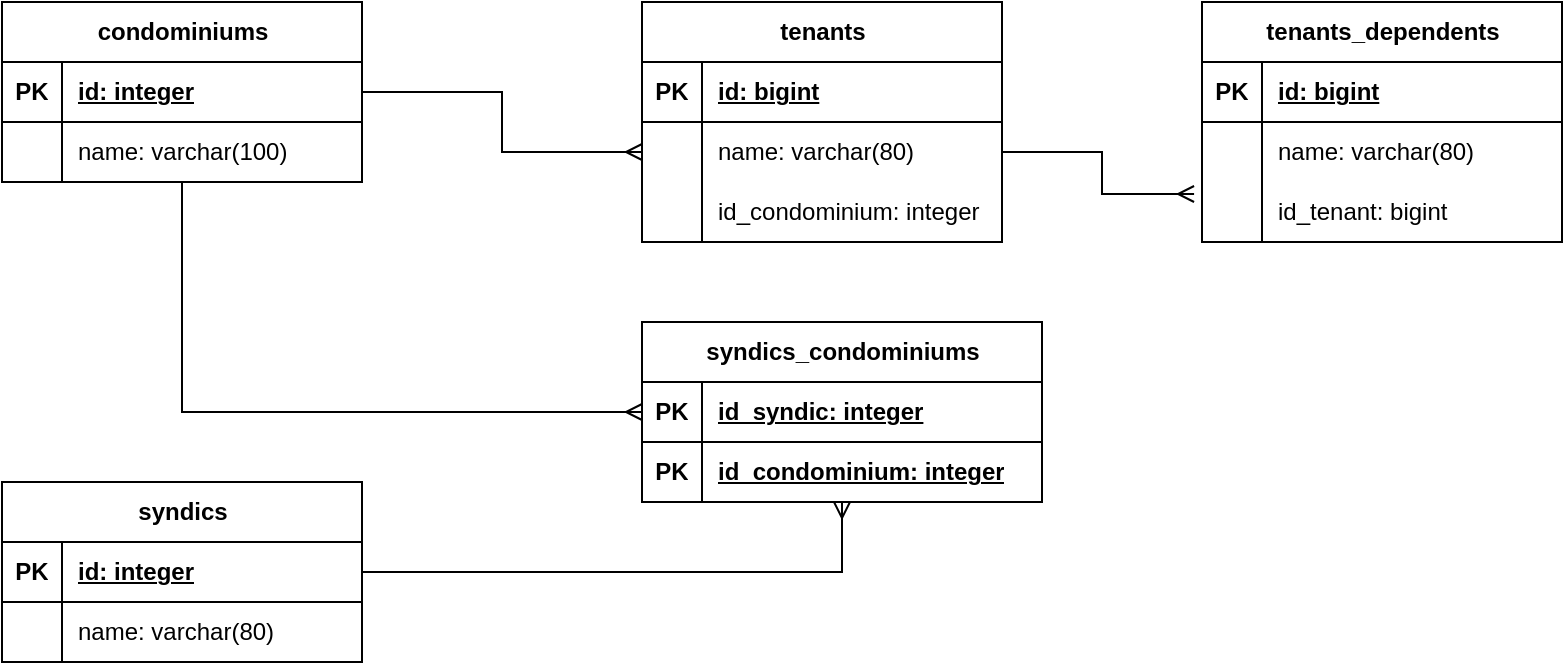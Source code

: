 <mxfile version="22.1.15" type="device">
  <diagram name="Page-1" id="UppHK2GVB04i9cEXOI39">
    <mxGraphModel dx="1384" dy="759" grid="1" gridSize="10" guides="1" tooltips="1" connect="1" arrows="1" fold="1" page="1" pageScale="1" pageWidth="1100" pageHeight="850" math="0" shadow="0">
      <root>
        <mxCell id="0" />
        <mxCell id="1" parent="0" />
        <mxCell id="ah-wrsZlk_NoA1jN2cWE-18" style="edgeStyle=orthogonalEdgeStyle;rounded=0;orthogonalLoop=1;jettySize=auto;html=1;entryX=0;entryY=0.5;entryDx=0;entryDy=0;endArrow=ERmany;endFill=0;" parent="1" source="YTZsVBIXN1Rzy2szGFeQ-3" target="ah-wrsZlk_NoA1jN2cWE-14" edge="1">
          <mxGeometry relative="1" as="geometry" />
        </mxCell>
        <mxCell id="YTZsVBIXN1Rzy2szGFeQ-3" value="condominiums" style="shape=table;startSize=30;container=1;collapsible=1;childLayout=tableLayout;fixedRows=1;rowLines=0;fontStyle=1;align=center;resizeLast=1;html=1;" parent="1" vertex="1">
          <mxGeometry x="120" y="80" width="180" height="90" as="geometry" />
        </mxCell>
        <mxCell id="YTZsVBIXN1Rzy2szGFeQ-4" value="" style="shape=tableRow;horizontal=0;startSize=0;swimlaneHead=0;swimlaneBody=0;fillColor=none;collapsible=0;dropTarget=0;points=[[0,0.5],[1,0.5]];portConstraint=eastwest;top=0;left=0;right=0;bottom=1;" parent="YTZsVBIXN1Rzy2szGFeQ-3" vertex="1">
          <mxGeometry y="30" width="180" height="30" as="geometry" />
        </mxCell>
        <mxCell id="YTZsVBIXN1Rzy2szGFeQ-5" value="PK" style="shape=partialRectangle;connectable=0;fillColor=none;top=0;left=0;bottom=0;right=0;fontStyle=1;overflow=hidden;whiteSpace=wrap;html=1;" parent="YTZsVBIXN1Rzy2szGFeQ-4" vertex="1">
          <mxGeometry width="30" height="30" as="geometry">
            <mxRectangle width="30" height="30" as="alternateBounds" />
          </mxGeometry>
        </mxCell>
        <mxCell id="YTZsVBIXN1Rzy2szGFeQ-6" value="id: integer" style="shape=partialRectangle;connectable=0;fillColor=none;top=0;left=0;bottom=0;right=0;align=left;spacingLeft=6;fontStyle=5;overflow=hidden;whiteSpace=wrap;html=1;" parent="YTZsVBIXN1Rzy2szGFeQ-4" vertex="1">
          <mxGeometry x="30" width="150" height="30" as="geometry">
            <mxRectangle width="150" height="30" as="alternateBounds" />
          </mxGeometry>
        </mxCell>
        <mxCell id="YTZsVBIXN1Rzy2szGFeQ-7" value="" style="shape=tableRow;horizontal=0;startSize=0;swimlaneHead=0;swimlaneBody=0;fillColor=none;collapsible=0;dropTarget=0;points=[[0,0.5],[1,0.5]];portConstraint=eastwest;top=0;left=0;right=0;bottom=0;" parent="YTZsVBIXN1Rzy2szGFeQ-3" vertex="1">
          <mxGeometry y="60" width="180" height="30" as="geometry" />
        </mxCell>
        <mxCell id="YTZsVBIXN1Rzy2szGFeQ-8" value="" style="shape=partialRectangle;connectable=0;fillColor=none;top=0;left=0;bottom=0;right=0;editable=1;overflow=hidden;whiteSpace=wrap;html=1;" parent="YTZsVBIXN1Rzy2szGFeQ-7" vertex="1">
          <mxGeometry width="30" height="30" as="geometry">
            <mxRectangle width="30" height="30" as="alternateBounds" />
          </mxGeometry>
        </mxCell>
        <mxCell id="YTZsVBIXN1Rzy2szGFeQ-9" value="name: varchar(100)" style="shape=partialRectangle;connectable=0;fillColor=none;top=0;left=0;bottom=0;right=0;align=left;spacingLeft=6;overflow=hidden;whiteSpace=wrap;html=1;" parent="YTZsVBIXN1Rzy2szGFeQ-7" vertex="1">
          <mxGeometry x="30" width="150" height="30" as="geometry">
            <mxRectangle width="150" height="30" as="alternateBounds" />
          </mxGeometry>
        </mxCell>
        <mxCell id="YTZsVBIXN1Rzy2szGFeQ-16" value="syndics" style="shape=table;startSize=30;container=1;collapsible=1;childLayout=tableLayout;fixedRows=1;rowLines=0;fontStyle=1;align=center;resizeLast=1;html=1;" parent="1" vertex="1">
          <mxGeometry x="120" y="320" width="180" height="90" as="geometry" />
        </mxCell>
        <mxCell id="YTZsVBIXN1Rzy2szGFeQ-17" value="" style="shape=tableRow;horizontal=0;startSize=0;swimlaneHead=0;swimlaneBody=0;fillColor=none;collapsible=0;dropTarget=0;points=[[0,0.5],[1,0.5]];portConstraint=eastwest;top=0;left=0;right=0;bottom=1;" parent="YTZsVBIXN1Rzy2szGFeQ-16" vertex="1">
          <mxGeometry y="30" width="180" height="30" as="geometry" />
        </mxCell>
        <mxCell id="YTZsVBIXN1Rzy2szGFeQ-18" value="PK" style="shape=partialRectangle;connectable=0;fillColor=none;top=0;left=0;bottom=0;right=0;fontStyle=1;overflow=hidden;whiteSpace=wrap;html=1;" parent="YTZsVBIXN1Rzy2szGFeQ-17" vertex="1">
          <mxGeometry width="30" height="30" as="geometry">
            <mxRectangle width="30" height="30" as="alternateBounds" />
          </mxGeometry>
        </mxCell>
        <mxCell id="YTZsVBIXN1Rzy2szGFeQ-19" value="id: integer" style="shape=partialRectangle;connectable=0;fillColor=none;top=0;left=0;bottom=0;right=0;align=left;spacingLeft=6;fontStyle=5;overflow=hidden;whiteSpace=wrap;html=1;" parent="YTZsVBIXN1Rzy2szGFeQ-17" vertex="1">
          <mxGeometry x="30" width="150" height="30" as="geometry">
            <mxRectangle width="150" height="30" as="alternateBounds" />
          </mxGeometry>
        </mxCell>
        <mxCell id="YTZsVBIXN1Rzy2szGFeQ-20" value="" style="shape=tableRow;horizontal=0;startSize=0;swimlaneHead=0;swimlaneBody=0;fillColor=none;collapsible=0;dropTarget=0;points=[[0,0.5],[1,0.5]];portConstraint=eastwest;top=0;left=0;right=0;bottom=0;" parent="YTZsVBIXN1Rzy2szGFeQ-16" vertex="1">
          <mxGeometry y="60" width="180" height="30" as="geometry" />
        </mxCell>
        <mxCell id="YTZsVBIXN1Rzy2szGFeQ-21" value="" style="shape=partialRectangle;connectable=0;fillColor=none;top=0;left=0;bottom=0;right=0;editable=1;overflow=hidden;whiteSpace=wrap;html=1;" parent="YTZsVBIXN1Rzy2szGFeQ-20" vertex="1">
          <mxGeometry width="30" height="30" as="geometry">
            <mxRectangle width="30" height="30" as="alternateBounds" />
          </mxGeometry>
        </mxCell>
        <mxCell id="YTZsVBIXN1Rzy2szGFeQ-22" value="name: varchar(80)" style="shape=partialRectangle;connectable=0;fillColor=none;top=0;left=0;bottom=0;right=0;align=left;spacingLeft=6;overflow=hidden;whiteSpace=wrap;html=1;" parent="YTZsVBIXN1Rzy2szGFeQ-20" vertex="1">
          <mxGeometry x="30" width="150" height="30" as="geometry">
            <mxRectangle width="150" height="30" as="alternateBounds" />
          </mxGeometry>
        </mxCell>
        <mxCell id="YTZsVBIXN1Rzy2szGFeQ-32" value="tenants" style="shape=table;startSize=30;container=1;collapsible=1;childLayout=tableLayout;fixedRows=1;rowLines=0;fontStyle=1;align=center;resizeLast=1;html=1;" parent="1" vertex="1">
          <mxGeometry x="440" y="80" width="180" height="120" as="geometry" />
        </mxCell>
        <mxCell id="YTZsVBIXN1Rzy2szGFeQ-33" value="" style="shape=tableRow;horizontal=0;startSize=0;swimlaneHead=0;swimlaneBody=0;fillColor=none;collapsible=0;dropTarget=0;points=[[0,0.5],[1,0.5]];portConstraint=eastwest;top=0;left=0;right=0;bottom=1;" parent="YTZsVBIXN1Rzy2szGFeQ-32" vertex="1">
          <mxGeometry y="30" width="180" height="30" as="geometry" />
        </mxCell>
        <mxCell id="YTZsVBIXN1Rzy2szGFeQ-34" value="PK" style="shape=partialRectangle;connectable=0;fillColor=none;top=0;left=0;bottom=0;right=0;fontStyle=1;overflow=hidden;whiteSpace=wrap;html=1;" parent="YTZsVBIXN1Rzy2szGFeQ-33" vertex="1">
          <mxGeometry width="30" height="30" as="geometry">
            <mxRectangle width="30" height="30" as="alternateBounds" />
          </mxGeometry>
        </mxCell>
        <mxCell id="YTZsVBIXN1Rzy2szGFeQ-35" value="id: bigint" style="shape=partialRectangle;connectable=0;fillColor=none;top=0;left=0;bottom=0;right=0;align=left;spacingLeft=6;fontStyle=5;overflow=hidden;whiteSpace=wrap;html=1;" parent="YTZsVBIXN1Rzy2szGFeQ-33" vertex="1">
          <mxGeometry x="30" width="150" height="30" as="geometry">
            <mxRectangle width="150" height="30" as="alternateBounds" />
          </mxGeometry>
        </mxCell>
        <mxCell id="YTZsVBIXN1Rzy2szGFeQ-36" value="" style="shape=tableRow;horizontal=0;startSize=0;swimlaneHead=0;swimlaneBody=0;fillColor=none;collapsible=0;dropTarget=0;points=[[0,0.5],[1,0.5]];portConstraint=eastwest;top=0;left=0;right=0;bottom=0;" parent="YTZsVBIXN1Rzy2szGFeQ-32" vertex="1">
          <mxGeometry y="60" width="180" height="30" as="geometry" />
        </mxCell>
        <mxCell id="YTZsVBIXN1Rzy2szGFeQ-37" value="" style="shape=partialRectangle;connectable=0;fillColor=none;top=0;left=0;bottom=0;right=0;editable=1;overflow=hidden;whiteSpace=wrap;html=1;" parent="YTZsVBIXN1Rzy2szGFeQ-36" vertex="1">
          <mxGeometry width="30" height="30" as="geometry">
            <mxRectangle width="30" height="30" as="alternateBounds" />
          </mxGeometry>
        </mxCell>
        <mxCell id="YTZsVBIXN1Rzy2szGFeQ-38" value="name: varchar(80)" style="shape=partialRectangle;connectable=0;fillColor=none;top=0;left=0;bottom=0;right=0;align=left;spacingLeft=6;overflow=hidden;whiteSpace=wrap;html=1;" parent="YTZsVBIXN1Rzy2szGFeQ-36" vertex="1">
          <mxGeometry x="30" width="150" height="30" as="geometry">
            <mxRectangle width="150" height="30" as="alternateBounds" />
          </mxGeometry>
        </mxCell>
        <mxCell id="YTZsVBIXN1Rzy2szGFeQ-42" value="" style="shape=tableRow;horizontal=0;startSize=0;swimlaneHead=0;swimlaneBody=0;fillColor=none;collapsible=0;dropTarget=0;points=[[0,0.5],[1,0.5]];portConstraint=eastwest;top=0;left=0;right=0;bottom=0;" parent="YTZsVBIXN1Rzy2szGFeQ-32" vertex="1">
          <mxGeometry y="90" width="180" height="30" as="geometry" />
        </mxCell>
        <mxCell id="YTZsVBIXN1Rzy2szGFeQ-43" value="" style="shape=partialRectangle;connectable=0;fillColor=none;top=0;left=0;bottom=0;right=0;editable=1;overflow=hidden;whiteSpace=wrap;html=1;" parent="YTZsVBIXN1Rzy2szGFeQ-42" vertex="1">
          <mxGeometry width="30" height="30" as="geometry">
            <mxRectangle width="30" height="30" as="alternateBounds" />
          </mxGeometry>
        </mxCell>
        <mxCell id="YTZsVBIXN1Rzy2szGFeQ-44" value="id_condominium: integer" style="shape=partialRectangle;connectable=0;fillColor=none;top=0;left=0;bottom=0;right=0;align=left;spacingLeft=6;overflow=hidden;whiteSpace=wrap;html=1;" parent="YTZsVBIXN1Rzy2szGFeQ-42" vertex="1">
          <mxGeometry x="30" width="150" height="30" as="geometry">
            <mxRectangle width="150" height="30" as="alternateBounds" />
          </mxGeometry>
        </mxCell>
        <mxCell id="YTZsVBIXN1Rzy2szGFeQ-45" style="edgeStyle=orthogonalEdgeStyle;rounded=0;orthogonalLoop=1;jettySize=auto;html=1;exitX=1;exitY=0.5;exitDx=0;exitDy=0;entryX=0;entryY=0.5;entryDx=0;entryDy=0;endArrow=ERmany;endFill=0;" parent="1" source="YTZsVBIXN1Rzy2szGFeQ-4" target="YTZsVBIXN1Rzy2szGFeQ-36" edge="1">
          <mxGeometry relative="1" as="geometry" />
        </mxCell>
        <mxCell id="YTZsVBIXN1Rzy2szGFeQ-46" value="tenants_dependents" style="shape=table;startSize=30;container=1;collapsible=1;childLayout=tableLayout;fixedRows=1;rowLines=0;fontStyle=1;align=center;resizeLast=1;html=1;" parent="1" vertex="1">
          <mxGeometry x="720" y="80" width="180" height="120" as="geometry" />
        </mxCell>
        <mxCell id="YTZsVBIXN1Rzy2szGFeQ-47" value="" style="shape=tableRow;horizontal=0;startSize=0;swimlaneHead=0;swimlaneBody=0;fillColor=none;collapsible=0;dropTarget=0;points=[[0,0.5],[1,0.5]];portConstraint=eastwest;top=0;left=0;right=0;bottom=1;" parent="YTZsVBIXN1Rzy2szGFeQ-46" vertex="1">
          <mxGeometry y="30" width="180" height="30" as="geometry" />
        </mxCell>
        <mxCell id="YTZsVBIXN1Rzy2szGFeQ-48" value="PK" style="shape=partialRectangle;connectable=0;fillColor=none;top=0;left=0;bottom=0;right=0;fontStyle=1;overflow=hidden;whiteSpace=wrap;html=1;" parent="YTZsVBIXN1Rzy2szGFeQ-47" vertex="1">
          <mxGeometry width="30" height="30" as="geometry">
            <mxRectangle width="30" height="30" as="alternateBounds" />
          </mxGeometry>
        </mxCell>
        <mxCell id="YTZsVBIXN1Rzy2szGFeQ-49" value="id: bigint" style="shape=partialRectangle;connectable=0;fillColor=none;top=0;left=0;bottom=0;right=0;align=left;spacingLeft=6;fontStyle=5;overflow=hidden;whiteSpace=wrap;html=1;" parent="YTZsVBIXN1Rzy2szGFeQ-47" vertex="1">
          <mxGeometry x="30" width="150" height="30" as="geometry">
            <mxRectangle width="150" height="30" as="alternateBounds" />
          </mxGeometry>
        </mxCell>
        <mxCell id="YTZsVBIXN1Rzy2szGFeQ-50" value="" style="shape=tableRow;horizontal=0;startSize=0;swimlaneHead=0;swimlaneBody=0;fillColor=none;collapsible=0;dropTarget=0;points=[[0,0.5],[1,0.5]];portConstraint=eastwest;top=0;left=0;right=0;bottom=0;" parent="YTZsVBIXN1Rzy2szGFeQ-46" vertex="1">
          <mxGeometry y="60" width="180" height="30" as="geometry" />
        </mxCell>
        <mxCell id="YTZsVBIXN1Rzy2szGFeQ-51" value="" style="shape=partialRectangle;connectable=0;fillColor=none;top=0;left=0;bottom=0;right=0;editable=1;overflow=hidden;whiteSpace=wrap;html=1;" parent="YTZsVBIXN1Rzy2szGFeQ-50" vertex="1">
          <mxGeometry width="30" height="30" as="geometry">
            <mxRectangle width="30" height="30" as="alternateBounds" />
          </mxGeometry>
        </mxCell>
        <mxCell id="YTZsVBIXN1Rzy2szGFeQ-52" value="name: varchar(80)" style="shape=partialRectangle;connectable=0;fillColor=none;top=0;left=0;bottom=0;right=0;align=left;spacingLeft=6;overflow=hidden;whiteSpace=wrap;html=1;" parent="YTZsVBIXN1Rzy2szGFeQ-50" vertex="1">
          <mxGeometry x="30" width="150" height="30" as="geometry">
            <mxRectangle width="150" height="30" as="alternateBounds" />
          </mxGeometry>
        </mxCell>
        <mxCell id="YTZsVBIXN1Rzy2szGFeQ-53" value="" style="shape=tableRow;horizontal=0;startSize=0;swimlaneHead=0;swimlaneBody=0;fillColor=none;collapsible=0;dropTarget=0;points=[[0,0.5],[1,0.5]];portConstraint=eastwest;top=0;left=0;right=0;bottom=0;" parent="YTZsVBIXN1Rzy2szGFeQ-46" vertex="1">
          <mxGeometry y="90" width="180" height="30" as="geometry" />
        </mxCell>
        <mxCell id="YTZsVBIXN1Rzy2szGFeQ-54" value="" style="shape=partialRectangle;connectable=0;fillColor=none;top=0;left=0;bottom=0;right=0;editable=1;overflow=hidden;whiteSpace=wrap;html=1;" parent="YTZsVBIXN1Rzy2szGFeQ-53" vertex="1">
          <mxGeometry width="30" height="30" as="geometry">
            <mxRectangle width="30" height="30" as="alternateBounds" />
          </mxGeometry>
        </mxCell>
        <mxCell id="YTZsVBIXN1Rzy2szGFeQ-55" value="id_tenant: bigint" style="shape=partialRectangle;connectable=0;fillColor=none;top=0;left=0;bottom=0;right=0;align=left;spacingLeft=6;overflow=hidden;whiteSpace=wrap;html=1;" parent="YTZsVBIXN1Rzy2szGFeQ-53" vertex="1">
          <mxGeometry x="30" width="150" height="30" as="geometry">
            <mxRectangle width="150" height="30" as="alternateBounds" />
          </mxGeometry>
        </mxCell>
        <mxCell id="YTZsVBIXN1Rzy2szGFeQ-60" style="edgeStyle=orthogonalEdgeStyle;rounded=0;orthogonalLoop=1;jettySize=auto;html=1;entryX=-0.022;entryY=0.2;entryDx=0;entryDy=0;entryPerimeter=0;endArrow=ERmany;endFill=0;" parent="1" source="YTZsVBIXN1Rzy2szGFeQ-36" target="YTZsVBIXN1Rzy2szGFeQ-53" edge="1">
          <mxGeometry relative="1" as="geometry" />
        </mxCell>
        <mxCell id="ah-wrsZlk_NoA1jN2cWE-1" value="syndics_condominiums" style="shape=table;startSize=30;container=1;collapsible=1;childLayout=tableLayout;fixedRows=1;rowLines=0;fontStyle=1;align=center;resizeLast=1;html=1;" parent="1" vertex="1">
          <mxGeometry x="440" y="240" width="200" height="90" as="geometry" />
        </mxCell>
        <mxCell id="ah-wrsZlk_NoA1jN2cWE-14" value="" style="shape=tableRow;horizontal=0;startSize=0;swimlaneHead=0;swimlaneBody=0;fillColor=none;collapsible=0;dropTarget=0;points=[[0,0.5],[1,0.5]];portConstraint=eastwest;top=0;left=0;right=0;bottom=1;" parent="ah-wrsZlk_NoA1jN2cWE-1" vertex="1">
          <mxGeometry y="30" width="200" height="30" as="geometry" />
        </mxCell>
        <mxCell id="ah-wrsZlk_NoA1jN2cWE-15" value="PK" style="shape=partialRectangle;connectable=0;fillColor=none;top=0;left=0;bottom=0;right=0;fontStyle=1;overflow=hidden;whiteSpace=wrap;html=1;" parent="ah-wrsZlk_NoA1jN2cWE-14" vertex="1">
          <mxGeometry width="30" height="30" as="geometry">
            <mxRectangle width="30" height="30" as="alternateBounds" />
          </mxGeometry>
        </mxCell>
        <mxCell id="ah-wrsZlk_NoA1jN2cWE-16" value="id_syndic: integer" style="shape=partialRectangle;connectable=0;fillColor=none;top=0;left=0;bottom=0;right=0;align=left;spacingLeft=6;fontStyle=5;overflow=hidden;whiteSpace=wrap;html=1;" parent="ah-wrsZlk_NoA1jN2cWE-14" vertex="1">
          <mxGeometry x="30" width="170" height="30" as="geometry">
            <mxRectangle width="170" height="30" as="alternateBounds" />
          </mxGeometry>
        </mxCell>
        <mxCell id="ah-wrsZlk_NoA1jN2cWE-2" value="" style="shape=tableRow;horizontal=0;startSize=0;swimlaneHead=0;swimlaneBody=0;fillColor=none;collapsible=0;dropTarget=0;points=[[0,0.5],[1,0.5]];portConstraint=eastwest;top=0;left=0;right=0;bottom=1;" parent="ah-wrsZlk_NoA1jN2cWE-1" vertex="1">
          <mxGeometry y="60" width="200" height="30" as="geometry" />
        </mxCell>
        <mxCell id="ah-wrsZlk_NoA1jN2cWE-3" value="PK" style="shape=partialRectangle;connectable=0;fillColor=none;top=0;left=0;bottom=0;right=0;fontStyle=1;overflow=hidden;whiteSpace=wrap;html=1;" parent="ah-wrsZlk_NoA1jN2cWE-2" vertex="1">
          <mxGeometry width="30" height="30" as="geometry">
            <mxRectangle width="30" height="30" as="alternateBounds" />
          </mxGeometry>
        </mxCell>
        <mxCell id="ah-wrsZlk_NoA1jN2cWE-4" value="id_condominium: integer" style="shape=partialRectangle;connectable=0;fillColor=none;top=0;left=0;bottom=0;right=0;align=left;spacingLeft=6;fontStyle=5;overflow=hidden;whiteSpace=wrap;html=1;" parent="ah-wrsZlk_NoA1jN2cWE-2" vertex="1">
          <mxGeometry x="30" width="170" height="30" as="geometry">
            <mxRectangle width="170" height="30" as="alternateBounds" />
          </mxGeometry>
        </mxCell>
        <mxCell id="ah-wrsZlk_NoA1jN2cWE-17" style="edgeStyle=orthogonalEdgeStyle;rounded=0;orthogonalLoop=1;jettySize=auto;html=1;exitX=1;exitY=0.5;exitDx=0;exitDy=0;entryX=0.5;entryY=1;entryDx=0;entryDy=0;endArrow=ERmany;endFill=0;" parent="1" source="YTZsVBIXN1Rzy2szGFeQ-17" target="ah-wrsZlk_NoA1jN2cWE-1" edge="1">
          <mxGeometry relative="1" as="geometry" />
        </mxCell>
      </root>
    </mxGraphModel>
  </diagram>
</mxfile>
